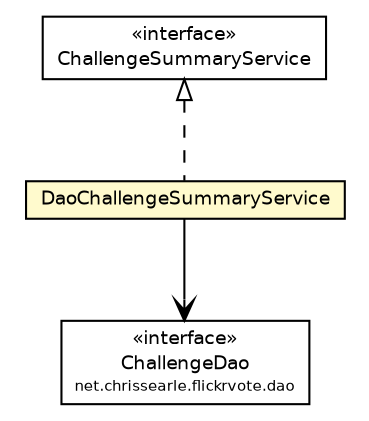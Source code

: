 #!/usr/local/bin/dot
#
# Class diagram 
# Generated by UmlGraph version 4.6 (http://www.spinellis.gr/sw/umlgraph)
#

digraph G {
	edge [fontname="Helvetica",fontsize=10,labelfontname="Helvetica",labelfontsize=10];
	node [fontname="Helvetica",fontsize=10,shape=plaintext];
	// net.chrissearle.flickrvote.service.DaoChallengeSummaryService
	c292 [label=<<table border="0" cellborder="1" cellspacing="0" cellpadding="2" port="p" bgcolor="lemonChiffon" href="./DaoChallengeSummaryService.html">
		<tr><td><table border="0" cellspacing="0" cellpadding="1">
			<tr><td> DaoChallengeSummaryService </td></tr>
		</table></td></tr>
		</table>>, fontname="Helvetica", fontcolor="black", fontsize=9.0];
	//net.chrissearle.flickrvote.service.DaoChallengeSummaryService implements net.chrissearle.flickrvote.service.ChallengeSummaryService
	c297:p -> c292:p [dir=back,arrowtail=empty,style=dashed];
	// net.chrissearle.flickrvote.service.DaoChallengeSummaryService NAVASSOC net.chrissearle.flickrvote.dao.ChallengeDao
	c292:p -> c298:p [taillabel="", label="", headlabel="", fontname="Helvetica", fontcolor="black", fontsize=10.0, color="black", arrowhead=open];
	// net.chrissearle.flickrvote.dao.ChallengeDao
	c298 [label=<<table border="0" cellborder="1" cellspacing="0" cellpadding="2" port="p">
		<tr><td><table border="0" cellspacing="0" cellpadding="1">
			<tr><td> &laquo;interface&raquo; </td></tr>
			<tr><td> ChallengeDao </td></tr>
			<tr><td><font point-size="7.0"> net.chrissearle.flickrvote.dao </font></td></tr>
		</table></td></tr>
		</table>>, fontname="Helvetica", fontcolor="black", fontsize=9.0];
	// net.chrissearle.flickrvote.service.ChallengeSummaryService
	c297 [label=<<table border="0" cellborder="1" cellspacing="0" cellpadding="2" port="p">
		<tr><td><table border="0" cellspacing="0" cellpadding="1">
			<tr><td> &laquo;interface&raquo; </td></tr>
			<tr><td> ChallengeSummaryService </td></tr>
		</table></td></tr>
		</table>>, fontname="Helvetica", fontcolor="black", fontsize=9.0];
}

